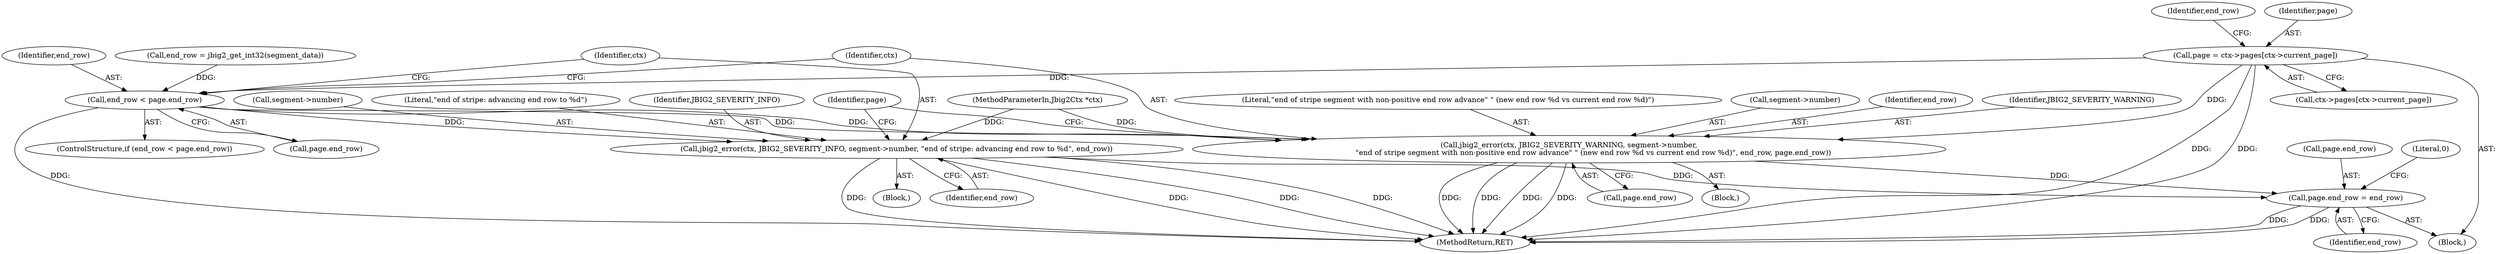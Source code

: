 digraph "0_ghostscript_e698d5c11d27212aa1098bc5b1673a3378563092_9@pointer" {
"1000106" [label="(Call,page = ctx->pages[ctx->current_page])"];
"1000121" [label="(Call,end_row < page.end_row)"];
"1000127" [label="(Call,jbig2_error(ctx, JBIG2_SEVERITY_WARNING, segment->number,\n                     \"end of stripe segment with non-positive end row advance\" \" (new end row %d vs current end row %d)\", end_row, page.end_row))"];
"1000148" [label="(Call,page.end_row = end_row)"];
"1000140" [label="(Call,jbig2_error(ctx, JBIG2_SEVERITY_INFO, segment->number, \"end of stripe: advancing end row to %d\", end_row))"];
"1000123" [label="(Call,page.end_row)"];
"1000130" [label="(Call,segment->number)"];
"1000146" [label="(Literal,\"end of stripe: advancing end row to %d\")"];
"1000140" [label="(Call,jbig2_error(ctx, JBIG2_SEVERITY_INFO, segment->number, \"end of stripe: advancing end row to %d\", end_row))"];
"1000142" [label="(Identifier,JBIG2_SEVERITY_INFO)"];
"1000150" [label="(Identifier,page)"];
"1000155" [label="(MethodReturn,RET)"];
"1000122" [label="(Identifier,end_row)"];
"1000143" [label="(Call,segment->number)"];
"1000152" [label="(Identifier,end_row)"];
"1000147" [label="(Identifier,end_row)"];
"1000126" [label="(Block,)"];
"1000134" [label="(Identifier,end_row)"];
"1000116" [label="(Call,end_row = jbig2_get_int32(segment_data))"];
"1000127" [label="(Call,jbig2_error(ctx, JBIG2_SEVERITY_WARNING, segment->number,\n                     \"end of stripe segment with non-positive end row advance\" \" (new end row %d vs current end row %d)\", end_row, page.end_row))"];
"1000148" [label="(Call,page.end_row = end_row)"];
"1000117" [label="(Identifier,end_row)"];
"1000108" [label="(Call,ctx->pages[ctx->current_page])"];
"1000135" [label="(Call,page.end_row)"];
"1000128" [label="(Identifier,ctx)"];
"1000139" [label="(Block,)"];
"1000106" [label="(Call,page = ctx->pages[ctx->current_page])"];
"1000120" [label="(ControlStructure,if (end_row < page.end_row))"];
"1000101" [label="(MethodParameterIn,Jbig2Ctx *ctx)"];
"1000149" [label="(Call,page.end_row)"];
"1000141" [label="(Identifier,ctx)"];
"1000107" [label="(Identifier,page)"];
"1000129" [label="(Identifier,JBIG2_SEVERITY_WARNING)"];
"1000104" [label="(Block,)"];
"1000133" [label="(Literal,\"end of stripe segment with non-positive end row advance\" \" (new end row %d vs current end row %d)\")"];
"1000154" [label="(Literal,0)"];
"1000121" [label="(Call,end_row < page.end_row)"];
"1000106" -> "1000104"  [label="AST: "];
"1000106" -> "1000108"  [label="CFG: "];
"1000107" -> "1000106"  [label="AST: "];
"1000108" -> "1000106"  [label="AST: "];
"1000117" -> "1000106"  [label="CFG: "];
"1000106" -> "1000155"  [label="DDG: "];
"1000106" -> "1000155"  [label="DDG: "];
"1000106" -> "1000121"  [label="DDG: "];
"1000106" -> "1000127"  [label="DDG: "];
"1000121" -> "1000120"  [label="AST: "];
"1000121" -> "1000123"  [label="CFG: "];
"1000122" -> "1000121"  [label="AST: "];
"1000123" -> "1000121"  [label="AST: "];
"1000128" -> "1000121"  [label="CFG: "];
"1000141" -> "1000121"  [label="CFG: "];
"1000121" -> "1000155"  [label="DDG: "];
"1000116" -> "1000121"  [label="DDG: "];
"1000121" -> "1000127"  [label="DDG: "];
"1000121" -> "1000127"  [label="DDG: "];
"1000121" -> "1000140"  [label="DDG: "];
"1000127" -> "1000126"  [label="AST: "];
"1000127" -> "1000135"  [label="CFG: "];
"1000128" -> "1000127"  [label="AST: "];
"1000129" -> "1000127"  [label="AST: "];
"1000130" -> "1000127"  [label="AST: "];
"1000133" -> "1000127"  [label="AST: "];
"1000134" -> "1000127"  [label="AST: "];
"1000135" -> "1000127"  [label="AST: "];
"1000150" -> "1000127"  [label="CFG: "];
"1000127" -> "1000155"  [label="DDG: "];
"1000127" -> "1000155"  [label="DDG: "];
"1000127" -> "1000155"  [label="DDG: "];
"1000127" -> "1000155"  [label="DDG: "];
"1000101" -> "1000127"  [label="DDG: "];
"1000127" -> "1000148"  [label="DDG: "];
"1000148" -> "1000104"  [label="AST: "];
"1000148" -> "1000152"  [label="CFG: "];
"1000149" -> "1000148"  [label="AST: "];
"1000152" -> "1000148"  [label="AST: "];
"1000154" -> "1000148"  [label="CFG: "];
"1000148" -> "1000155"  [label="DDG: "];
"1000148" -> "1000155"  [label="DDG: "];
"1000140" -> "1000148"  [label="DDG: "];
"1000140" -> "1000139"  [label="AST: "];
"1000140" -> "1000147"  [label="CFG: "];
"1000141" -> "1000140"  [label="AST: "];
"1000142" -> "1000140"  [label="AST: "];
"1000143" -> "1000140"  [label="AST: "];
"1000146" -> "1000140"  [label="AST: "];
"1000147" -> "1000140"  [label="AST: "];
"1000150" -> "1000140"  [label="CFG: "];
"1000140" -> "1000155"  [label="DDG: "];
"1000140" -> "1000155"  [label="DDG: "];
"1000140" -> "1000155"  [label="DDG: "];
"1000140" -> "1000155"  [label="DDG: "];
"1000101" -> "1000140"  [label="DDG: "];
}
